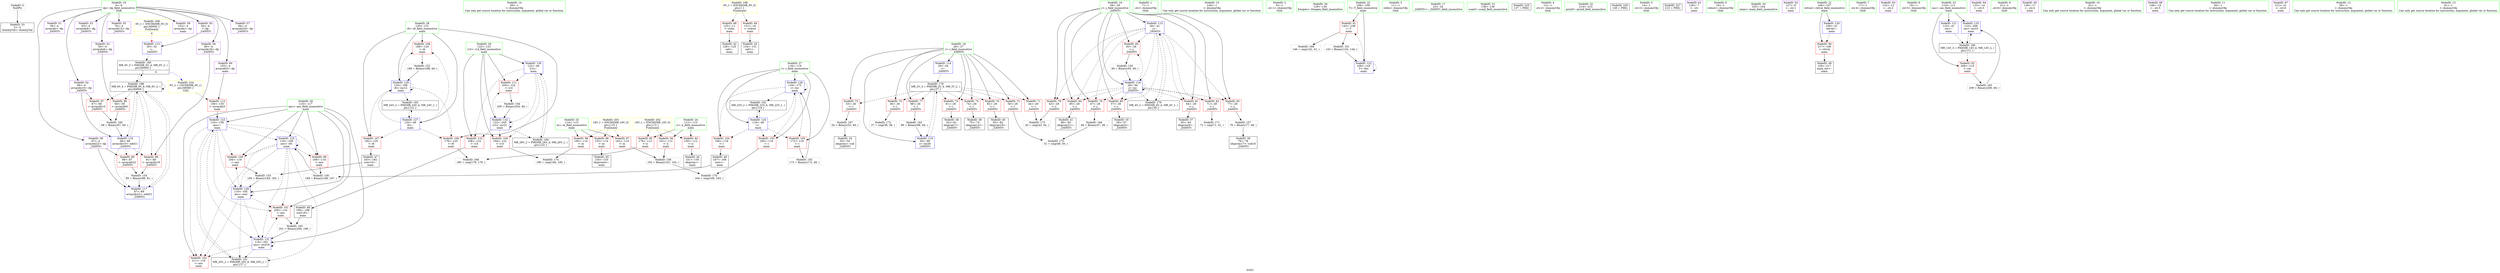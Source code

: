 digraph "SVFG" {
	label="SVFG";

	Node0x56336a6a22f0 [shape=record,color=grey,label="{NodeID: 0\nNullPtr}"];
	Node0x56336a6a22f0 -> Node0x56336a6bba60[style=solid];
	Node0x56336a6cd000 [shape=record,color=black,label="{NodeID: 180\nMR_6V_3 = PHI(MR_6V_4, MR_6V_2, )\npts\{60000 \}\n|{|<s1>4}}"];
	Node0x56336a6cd000 -> Node0x56336a6cf800[style=dashed];
	Node0x56336a6cd000:s1 -> Node0x56336a6d61d0[style=dashed,color=blue];
	Node0x56336a6bc760 [shape=record,color=red,label="{NodeID: 97\n162\<--114\n\<--m\nmain\n}"];
	Node0x56336a6bc760 -> Node0x56336a6c4380[style=solid];
	Node0x56336a6ba430 [shape=record,color=green,label="{NodeID: 14\n49\<--1\n\<--dummyObj\nCan only get source location for instruction, argument, global var or function.}"];
	Node0x56336a6c0bc0 [shape=record,color=black,label="{NodeID: 194\nMR_26V_2 = PHI(MR_26V_4, MR_26V_1, )\npts\{123 \}\n}"];
	Node0x56336a6c0bc0 -> Node0x56336a6c2970[style=dashed];
	Node0x56336a6bd2c0 [shape=record,color=red,label="{NodeID: 111\n204\<--122\n\<--i14\nmain\n}"];
	Node0x56336a6bd2c0 -> Node0x56336a6c4c80[style=solid];
	Node0x56336a6bb650 [shape=record,color=green,label="{NodeID: 28\n120\<--121\ni6\<--i6_field_insensitive\nmain\n}"];
	Node0x56336a6bb650 -> Node0x56336a6bceb0[style=solid];
	Node0x56336a6bb650 -> Node0x56336a6bcf80[style=solid];
	Node0x56336a6bb650 -> Node0x56336a6bd050[style=solid];
	Node0x56336a6bb650 -> Node0x56336a6c2700[style=solid];
	Node0x56336a6bb650 -> Node0x56336a6c28a0[style=solid];
	Node0x56336a6d48e0 [shape=record,color=yellow,style=double,label="{NodeID: 208\n6V_1 = ENCHI(MR_6V_0)\npts\{60000 \}\nFun[main]|{<s0>4}}"];
	Node0x56336a6d48e0:s0 -> Node0x56336a6bd460[style=dashed,color=red];
	Node0x56336a6c2560 [shape=record,color=blue,label="{NodeID: 125\n116\<--169\nans\<--div\nmain\n}"];
	Node0x56336a6c2560 -> Node0x56336a6bc900[style=dashed];
	Node0x56336a6c2560 -> Node0x56336a6bc9d0[style=dashed];
	Node0x56336a6c2560 -> Node0x56336a6bcaa0[style=dashed];
	Node0x56336a6c2560 -> Node0x56336a6bcb70[style=dashed];
	Node0x56336a6c2560 -> Node0x56336a6c2560[style=dashed];
	Node0x56336a6c2560 -> Node0x56336a6c27d0[style=dashed];
	Node0x56336a6c2560 -> Node0x56336a6c2a40[style=dashed];
	Node0x56336a6c2560 -> Node0x56336a6d0700[style=dashed];
	Node0x56336a6bc1b0 [shape=record,color=black,label="{NodeID: 42\n128\<--125\ncall\<--\nmain\n}"];
	Node0x56336a6bdd30 [shape=record,color=purple,label="{NodeID: 56\n80\<--4\narrayidx18\<--dp\n_Z4INITv\n}"];
	Node0x56336a6bdd30 -> Node0x56336a6bf730[style=solid];
	Node0x56336a6c3c00 [shape=record,color=grey,label="{NodeID: 153\n185 = Binary(184, 183, )\n}"];
	Node0x56336a6c3c00 -> Node0x56336a6c27d0[style=solid];
	Node0x56336a6be890 [shape=record,color=red,label="{NodeID: 70\n36\<--26\n\<--i\n_Z4INITv\n}"];
	Node0x56336a6be890 -> Node0x56336a6c5880[style=solid];
	Node0x56336a6c5100 [shape=record,color=grey,label="{NodeID: 167\n54 = Binary(53, 49, )\n}"];
	Node0x56336a6c5100 -> Node0x56336a6bbb30[style=solid];
	Node0x56336a6bf3f0 [shape=record,color=red,label="{NodeID: 84\n85\<--28\n\<--j\n_Z4INITv\n}"];
	Node0x56336a6bf3f0 -> Node0x56336a6bc0e0[style=solid];
	Node0x56336a6a17d0 [shape=record,color=green,label="{NodeID: 1\n7\<--1\n.str\<--dummyObj\nGlob }"];
	Node0x56336a6bc830 [shape=record,color=red,label="{NodeID: 98\n195\<--114\n\<--m\nmain\n}"];
	Node0x56336a6bc830 -> Node0x56336a6c5b80[style=solid];
	Node0x56336a6ba500 [shape=record,color=green,label="{NodeID: 15\n144\<--1\n\<--dummyObj\nCan only get source location for instruction, argument, global var or function.}"];
	Node0x56336a6bd390 [shape=record,color=red,label="{NodeID: 112\n156\<--155\n\<--arrayidx5\nmain\n}"];
	Node0x56336a6bd390 -> Node0x56336a6c23c0[style=solid];
	Node0x56336a6bb720 [shape=record,color=green,label="{NodeID: 29\n122\<--123\ni14\<--i14_field_insensitive\nmain\n}"];
	Node0x56336a6bb720 -> Node0x56336a6bd120[style=solid];
	Node0x56336a6bb720 -> Node0x56336a6bd1f0[style=solid];
	Node0x56336a6bb720 -> Node0x56336a6bd2c0[style=solid];
	Node0x56336a6bb720 -> Node0x56336a6c2970[style=solid];
	Node0x56336a6bb720 -> Node0x56336a6c2b10[style=solid];
	Node0x56336a6c2630 [shape=record,color=blue,label="{NodeID: 126\n118\<--173\ni\<--inc\nmain\n}"];
	Node0x56336a6c2630 -> Node0x56336a6bcc40[style=dashed];
	Node0x56336a6c2630 -> Node0x56336a6bcd10[style=dashed];
	Node0x56336a6c2630 -> Node0x56336a6bcde0[style=dashed];
	Node0x56336a6c2630 -> Node0x56336a6c2630[style=dashed];
	Node0x56336a6c2630 -> Node0x56336a6c01c0[style=dashed];
	Node0x56336a6bc280 [shape=record,color=black,label="{NodeID: 43\n134\<--131\ncall1\<--\nmain\n}"];
	Node0x56336a6bde00 [shape=record,color=purple,label="{NodeID: 57\n84\<--4\narrayidx20\<--dp\n_Z4INITv\n}"];
	Node0x56336a6c3d80 [shape=record,color=grey,label="{NodeID: 154\n89 = Binary(88, 81, )\n}"];
	Node0x56336a6c3d80 -> Node0x56336a6c1ee0[style=solid];
	Node0x56336a6be960 [shape=record,color=red,label="{NodeID: 71\n44\<--26\n\<--i\n_Z4INITv\n}"];
	Node0x56336a6be960 -> Node0x56336a6c5a00[style=solid];
	Node0x56336a6c5280 [shape=record,color=grey,label="{NodeID: 168\n180 = cmp(178, 179, )\n}"];
	Node0x56336a6bf4c0 [shape=record,color=red,label="{NodeID: 85\n93\<--28\n\<--j\n_Z4INITv\n}"];
	Node0x56336a6bf4c0 -> Node0x56336a6c4500[style=solid];
	Node0x56336a6a1380 [shape=record,color=green,label="{NodeID: 2\n9\<--1\n.str.1\<--dummyObj\nGlob }"];
	Node0x56336a6bc900 [shape=record,color=red,label="{NodeID: 99\n168\<--116\n\<--ans\nmain\n}"];
	Node0x56336a6bc900 -> Node0x56336a6c4080[style=solid];
	Node0x56336a6bad50 [shape=record,color=green,label="{NodeID: 16\n4\<--6\ndp\<--dp_field_insensitive\nGlob }"];
	Node0x56336a6bad50 -> Node0x56336a6bd850[style=solid];
	Node0x56336a6bad50 -> Node0x56336a6bd920[style=solid];
	Node0x56336a6bad50 -> Node0x56336a6bd9f0[style=solid];
	Node0x56336a6bad50 -> Node0x56336a6bdac0[style=solid];
	Node0x56336a6bad50 -> Node0x56336a6bdb90[style=solid];
	Node0x56336a6bad50 -> Node0x56336a6bdc60[style=solid];
	Node0x56336a6bad50 -> Node0x56336a6bdd30[style=solid];
	Node0x56336a6bad50 -> Node0x56336a6bde00[style=solid];
	Node0x56336a6bad50 -> Node0x56336a6bded0[style=solid];
	Node0x56336a6bad50 -> Node0x56336a6bdfa0[style=solid];
	Node0x56336a6bad50 -> Node0x56336a6be070[style=solid];
	Node0x56336a6bd460 [shape=record,color=blue,label="{NodeID: 113\n30\<--32\n\<--\n_Z4INITv\n}"];
	Node0x56336a6bd460 -> Node0x56336a6cd000[style=dashed];
	Node0x56336a6bb7f0 [shape=record,color=green,label="{NodeID: 30\n129\<--130\nfreopen\<--freopen_field_insensitive\n}"];
	Node0x56336a6c2700 [shape=record,color=blue,label="{NodeID: 127\n120\<--49\ni6\<--\nmain\n}"];
	Node0x56336a6c2700 -> Node0x56336a6bceb0[style=dashed];
	Node0x56336a6c2700 -> Node0x56336a6bcf80[style=dashed];
	Node0x56336a6c2700 -> Node0x56336a6bd050[style=dashed];
	Node0x56336a6c2700 -> Node0x56336a6c28a0[style=dashed];
	Node0x56336a6c2700 -> Node0x56336a6c06c0[style=dashed];
	Node0x56336a6bc350 [shape=record,color=black,label="{NodeID: 44\n151\<--150\nidxprom\<--\nmain\n}"];
	Node0x56336a6d61d0 [shape=record,color=yellow,style=double,label="{NodeID: 224\n6V_2 = CSCHI(MR_6V_1)\npts\{60000 \}\nCS[]}"];
	Node0x56336a6d61d0 -> Node0x56336a6bd390[style=dashed];
	Node0x56336a6bded0 [shape=record,color=purple,label="{NodeID: 58\n87\<--4\narrayidx22\<--dp\n_Z4INITv\n}"];
	Node0x56336a6bded0 -> Node0x56336a6bf800[style=solid];
	Node0x56336a6bded0 -> Node0x56336a6c1ee0[style=solid];
	Node0x56336a6c3f00 [shape=record,color=grey,label="{NodeID: 155\n173 = Binary(172, 49, )\n}"];
	Node0x56336a6c3f00 -> Node0x56336a6c2630[style=solid];
	Node0x56336a6bea30 [shape=record,color=red,label="{NodeID: 72\n50\<--26\n\<--i\n_Z4INITv\n}"];
	Node0x56336a6bea30 -> Node0x56336a6c5d00[style=solid];
	Node0x56336a6c5400 [shape=record,color=grey,label="{NodeID: 169\n146 = cmp(142, 41, )\n}"];
	Node0x56336a6bf590 [shape=record,color=red,label="{NodeID: 86\n60\<--59\n\<--arrayidx6\n_Z4INITv\n}"];
	Node0x56336a6bf590 -> Node0x56336a6c4680[style=solid];
	Node0x56336a6b3de0 [shape=record,color=green,label="{NodeID: 3\n11\<--1\nstdin\<--dummyObj\nGlob }"];
	Node0x56336a6bc9d0 [shape=record,color=red,label="{NodeID: 100\n184\<--116\n\<--ans\nmain\n}"];
	Node0x56336a6bc9d0 -> Node0x56336a6c3c00[style=solid];
	Node0x56336a6bade0 [shape=record,color=green,label="{NodeID: 17\n23\<--24\n_Z4INITv\<--_Z4INITv_field_insensitive\n}"];
	Node0x56336a6bd530 [shape=record,color=blue,label="{NodeID: 114\n26\<--34\ni\<--\n_Z4INITv\n}"];
	Node0x56336a6bd530 -> Node0x56336a6cc600[style=dashed];
	Node0x56336a6bb8c0 [shape=record,color=green,label="{NodeID: 31\n138\<--139\nscanf\<--scanf_field_insensitive\n}"];
	Node0x56336a6c27d0 [shape=record,color=blue,label="{NodeID: 128\n116\<--185\nans\<--mul\nmain\n}"];
	Node0x56336a6c27d0 -> Node0x56336a6bc9d0[style=dashed];
	Node0x56336a6c27d0 -> Node0x56336a6bcaa0[style=dashed];
	Node0x56336a6c27d0 -> Node0x56336a6bcb70[style=dashed];
	Node0x56336a6c27d0 -> Node0x56336a6c27d0[style=dashed];
	Node0x56336a6c27d0 -> Node0x56336a6c2a40[style=dashed];
	Node0x56336a6c27d0 -> Node0x56336a6d0700[style=dashed];
	Node0x56336a6bc420 [shape=record,color=black,label="{NodeID: 45\n154\<--153\nidxprom4\<--\nmain\n}"];
	Node0x56336a4b2080 [shape=record,color=black,label="{NodeID: 225\n137 = PHI()\n}"];
	Node0x56336a6bdfa0 [shape=record,color=purple,label="{NodeID: 59\n152\<--4\narrayidx\<--dp\nmain\n}"];
	Node0x56336a6c4080 [shape=record,color=grey,label="{NodeID: 156\n169 = Binary(168, 167, )\n}"];
	Node0x56336a6c4080 -> Node0x56336a6c2560[style=solid];
	Node0x56336a6beb00 [shape=record,color=red,label="{NodeID: 73\n53\<--26\n\<--i\n_Z4INITv\n}"];
	Node0x56336a6beb00 -> Node0x56336a6c5100[style=solid];
	Node0x56336a6c5580 [shape=record,color=grey,label="{NodeID: 170\n164 = cmp(160, 163, )\n}"];
	Node0x56336a6bf660 [shape=record,color=red,label="{NodeID: 87\n67\<--66\n\<--arrayidx10\n_Z4INITv\n}"];
	Node0x56336a6bf660 -> Node0x56336a6c4680[style=solid];
	Node0x56336a6a1150 [shape=record,color=green,label="{NodeID: 4\n12\<--1\n.str.2\<--dummyObj\nGlob }"];
	Node0x56336a6bcaa0 [shape=record,color=red,label="{NodeID: 101\n200\<--116\n\<--ans\nmain\n}"];
	Node0x56336a6bcaa0 -> Node0x56336a6c4e00[style=solid];
	Node0x56336a6bae70 [shape=record,color=green,label="{NodeID: 18\n26\<--27\ni\<--i_field_insensitive\n_Z4INITv\n}"];
	Node0x56336a6bae70 -> Node0x56336a6be890[style=solid];
	Node0x56336a6bae70 -> Node0x56336a6be960[style=solid];
	Node0x56336a6bae70 -> Node0x56336a6bea30[style=solid];
	Node0x56336a6bae70 -> Node0x56336a6beb00[style=solid];
	Node0x56336a6bae70 -> Node0x56336a6bebd0[style=solid];
	Node0x56336a6bae70 -> Node0x56336a6beca0[style=solid];
	Node0x56336a6bae70 -> Node0x56336a6bed70[style=solid];
	Node0x56336a6bae70 -> Node0x56336a6bee40[style=solid];
	Node0x56336a6bae70 -> Node0x56336a6bd530[style=solid];
	Node0x56336a6bae70 -> Node0x56336a6c2080[style=solid];
	Node0x56336a6d37e0 [shape=record,color=yellow,style=double,label="{NodeID: 198\n8V_1 = ENCHI(MR_8V_0)\npts\{1 \}\nFun[main]}"];
	Node0x56336a6d37e0 -> Node0x56336a6be6f0[style=dashed];
	Node0x56336a6d37e0 -> Node0x56336a6be7c0[style=dashed];
	Node0x56336a6bd600 [shape=record,color=blue,label="{NodeID: 115\n28\<--41\nj\<--\n_Z4INITv\n}"];
	Node0x56336a6bd600 -> Node0x56336a6bef10[style=dashed];
	Node0x56336a6bd600 -> Node0x56336a6befe0[style=dashed];
	Node0x56336a6bd600 -> Node0x56336a6bf0b0[style=dashed];
	Node0x56336a6bd600 -> Node0x56336a6bf180[style=dashed];
	Node0x56336a6bd600 -> Node0x56336a6bf250[style=dashed];
	Node0x56336a6bd600 -> Node0x56336a6bf320[style=dashed];
	Node0x56336a6bd600 -> Node0x56336a6bf3f0[style=dashed];
	Node0x56336a6bd600 -> Node0x56336a6bf4c0[style=dashed];
	Node0x56336a6bd600 -> Node0x56336a6c1fb0[style=dashed];
	Node0x56336a6bd600 -> Node0x56336a6ccb00[style=dashed];
	Node0x56336a6bb990 [shape=record,color=green,label="{NodeID: 32\n214\<--215\nprintf\<--printf_field_insensitive\n}"];
	Node0x56336a6c28a0 [shape=record,color=blue,label="{NodeID: 129\n120\<--189\ni6\<--inc12\nmain\n}"];
	Node0x56336a6c28a0 -> Node0x56336a6bceb0[style=dashed];
	Node0x56336a6c28a0 -> Node0x56336a6bcf80[style=dashed];
	Node0x56336a6c28a0 -> Node0x56336a6bd050[style=dashed];
	Node0x56336a6c28a0 -> Node0x56336a6c28a0[style=dashed];
	Node0x56336a6c28a0 -> Node0x56336a6c06c0[style=dashed];
	Node0x56336a6bc4f0 [shape=record,color=black,label="{NodeID: 46\n167\<--166\nconv\<--\nmain\n}"];
	Node0x56336a6bc4f0 -> Node0x56336a6c4080[style=solid];
	Node0x56336a6def30 [shape=record,color=black,label="{NodeID: 226\n149 = PHI()\n}"];
	Node0x56336a6be070 [shape=record,color=purple,label="{NodeID: 60\n155\<--4\narrayidx5\<--dp\nmain\n}"];
	Node0x56336a6be070 -> Node0x56336a6bd390[style=solid];
	Node0x56336a6c4200 [shape=record,color=grey,label="{NodeID: 157\n78 = Binary(77, 49, )\n}"];
	Node0x56336a6c4200 -> Node0x56336a6bbf40[style=solid];
	Node0x56336a6bebd0 [shape=record,color=red,label="{NodeID: 74\n61\<--26\n\<--i\n_Z4INITv\n}"];
	Node0x56336a6bebd0 -> Node0x56336a6bbcd0[style=solid];
	Node0x56336a6c5700 [shape=record,color=grey,label="{NodeID: 171\n72 = cmp(71, 41, )\n}"];
	Node0x56336a6bf730 [shape=record,color=red,label="{NodeID: 88\n81\<--80\n\<--arrayidx18\n_Z4INITv\n}"];
	Node0x56336a6bf730 -> Node0x56336a6c3d80[style=solid];
	Node0x56336a6a25c0 [shape=record,color=green,label="{NodeID: 5\n14\<--1\n.str.3\<--dummyObj\nGlob }"];
	Node0x56336a6bcb70 [shape=record,color=red,label="{NodeID: 102\n211\<--116\n\<--ans\nmain\n}"];
	Node0x56336a6baf00 [shape=record,color=green,label="{NodeID: 19\n28\<--29\nj\<--j_field_insensitive\n_Z4INITv\n}"];
	Node0x56336a6baf00 -> Node0x56336a6bef10[style=solid];
	Node0x56336a6baf00 -> Node0x56336a6befe0[style=solid];
	Node0x56336a6baf00 -> Node0x56336a6bf0b0[style=solid];
	Node0x56336a6baf00 -> Node0x56336a6bf180[style=solid];
	Node0x56336a6baf00 -> Node0x56336a6bf250[style=solid];
	Node0x56336a6baf00 -> Node0x56336a6bf320[style=solid];
	Node0x56336a6baf00 -> Node0x56336a6bf3f0[style=solid];
	Node0x56336a6baf00 -> Node0x56336a6bf4c0[style=solid];
	Node0x56336a6baf00 -> Node0x56336a6bd600[style=solid];
	Node0x56336a6baf00 -> Node0x56336a6c1fb0[style=solid];
	Node0x56336a6c1e10 [shape=record,color=blue,label="{NodeID: 116\n66\<--68\narrayidx10\<--add11\n_Z4INITv\n}"];
	Node0x56336a6c1e10 -> Node0x56336a6bf730[style=dashed];
	Node0x56336a6c1e10 -> Node0x56336a6bf800[style=dashed];
	Node0x56336a6c1e10 -> Node0x56336a6c1ee0[style=dashed];
	Node0x56336a6c1e10 -> Node0x56336a6cf800[style=dashed];
	Node0x56336a6bba60 [shape=record,color=black,label="{NodeID: 33\n2\<--3\ndummyVal\<--dummyVal\n}"];
	Node0x56336a6c2970 [shape=record,color=blue,label="{NodeID: 130\n122\<--49\ni14\<--\nmain\n}"];
	Node0x56336a6c2970 -> Node0x56336a6bd120[style=dashed];
	Node0x56336a6c2970 -> Node0x56336a6bd1f0[style=dashed];
	Node0x56336a6c2970 -> Node0x56336a6bd2c0[style=dashed];
	Node0x56336a6c2970 -> Node0x56336a6c2b10[style=dashed];
	Node0x56336a6c2970 -> Node0x56336a6c0bc0[style=dashed];
	Node0x56336a6bc5c0 [shape=record,color=black,label="{NodeID: 47\n183\<--182\nconv10\<--\nmain\n}"];
	Node0x56336a6bc5c0 -> Node0x56336a6c3c00[style=solid];
	Node0x56336a6df030 [shape=record,color=black,label="{NodeID: 227\n213 = PHI()\n}"];
	Node0x56336a6be140 [shape=record,color=purple,label="{NodeID: 61\n126\<--7\n\<--.str\nmain\n}"];
	Node0x56336a6c4380 [shape=record,color=grey,label="{NodeID: 158\n163 = Binary(161, 162, )\n}"];
	Node0x56336a6c4380 -> Node0x56336a6c5580[style=solid];
	Node0x56336a6beca0 [shape=record,color=red,label="{NodeID: 75\n74\<--26\n\<--i\n_Z4INITv\n}"];
	Node0x56336a6beca0 -> Node0x56336a6bbe70[style=solid];
	Node0x56336a6c5880 [shape=record,color=grey,label="{NodeID: 172\n37 = cmp(36, 38, )\n}"];
	Node0x56336a6bf800 [shape=record,color=red,label="{NodeID: 89\n88\<--87\n\<--arrayidx22\n_Z4INITv\n}"];
	Node0x56336a6bf800 -> Node0x56336a6c3d80[style=solid];
	Node0x56336a6a2650 [shape=record,color=green,label="{NodeID: 6\n16\<--1\nstdout\<--dummyObj\nGlob }"];
	Node0x56336a6bcc40 [shape=record,color=red,label="{NodeID: 103\n160\<--118\n\<--i\nmain\n}"];
	Node0x56336a6bcc40 -> Node0x56336a6c5580[style=solid];
	Node0x56336a6bafd0 [shape=record,color=green,label="{NodeID: 20\n103\<--104\nmain\<--main_field_insensitive\n}"];
	Node0x56336a6c1ee0 [shape=record,color=blue,label="{NodeID: 117\n87\<--89\narrayidx22\<--add23\n_Z4INITv\n}"];
	Node0x56336a6c1ee0 -> Node0x56336a6cf800[style=dashed];
	Node0x56336a6bbb30 [shape=record,color=black,label="{NodeID: 34\n55\<--54\nidxprom\<--sub\n_Z4INITv\n}"];
	Node0x56336a6c2a40 [shape=record,color=blue,label="{NodeID: 131\n116\<--201\nans\<--mul19\nmain\n}"];
	Node0x56336a6c2a40 -> Node0x56336a6bcaa0[style=dashed];
	Node0x56336a6c2a40 -> Node0x56336a6bcb70[style=dashed];
	Node0x56336a6c2a40 -> Node0x56336a6c2a40[style=dashed];
	Node0x56336a6c2a40 -> Node0x56336a6d0700[style=dashed];
	Node0x56336a6bd6b0 [shape=record,color=black,label="{NodeID: 48\n199\<--198\nconv18\<--\nmain\n}"];
	Node0x56336a6bd6b0 -> Node0x56336a6c4e00[style=solid];
	Node0x56336a6be210 [shape=record,color=purple,label="{NodeID: 62\n127\<--9\n\<--.str.1\nmain\n}"];
	Node0x56336a6c4500 [shape=record,color=grey,label="{NodeID: 159\n94 = Binary(93, 49, )\n}"];
	Node0x56336a6c4500 -> Node0x56336a6c1fb0[style=solid];
	Node0x56336a6bed70 [shape=record,color=red,label="{NodeID: 76\n82\<--26\n\<--i\n_Z4INITv\n}"];
	Node0x56336a6bed70 -> Node0x56336a6bc010[style=solid];
	Node0x56336a6c5a00 [shape=record,color=grey,label="{NodeID: 173\n45 = cmp(43, 44, )\n}"];
	Node0x56336a6bf8d0 [shape=record,color=red,label="{NodeID: 90\n217\<--106\n\<--retval\nmain\n}"];
	Node0x56336a6bf8d0 -> Node0x56336a6bd780[style=solid];
	Node0x56336a6a1650 [shape=record,color=green,label="{NodeID: 7\n17\<--1\n.str.4\<--dummyObj\nGlob }"];
	Node0x56336a6bcd10 [shape=record,color=red,label="{NodeID: 104\n166\<--118\n\<--i\nmain\n}"];
	Node0x56336a6bcd10 -> Node0x56336a6bc4f0[style=solid];
	Node0x56336a6bb0a0 [shape=record,color=green,label="{NodeID: 21\n106\<--107\nretval\<--retval_field_insensitive\nmain\n}"];
	Node0x56336a6bb0a0 -> Node0x56336a6bf8d0[style=solid];
	Node0x56336a6bb0a0 -> Node0x56336a6c2150[style=solid];
	Node0x56336a6c1fb0 [shape=record,color=blue,label="{NodeID: 118\n28\<--94\nj\<--inc\n_Z4INITv\n}"];
	Node0x56336a6c1fb0 -> Node0x56336a6bef10[style=dashed];
	Node0x56336a6c1fb0 -> Node0x56336a6befe0[style=dashed];
	Node0x56336a6c1fb0 -> Node0x56336a6bf0b0[style=dashed];
	Node0x56336a6c1fb0 -> Node0x56336a6bf180[style=dashed];
	Node0x56336a6c1fb0 -> Node0x56336a6bf250[style=dashed];
	Node0x56336a6c1fb0 -> Node0x56336a6bf320[style=dashed];
	Node0x56336a6c1fb0 -> Node0x56336a6bf3f0[style=dashed];
	Node0x56336a6c1fb0 -> Node0x56336a6bf4c0[style=dashed];
	Node0x56336a6c1fb0 -> Node0x56336a6c1fb0[style=dashed];
	Node0x56336a6c1fb0 -> Node0x56336a6ccb00[style=dashed];
	Node0x56336a6bbc00 [shape=record,color=black,label="{NodeID: 35\n58\<--57\nidxprom5\<--\n_Z4INITv\n}"];
	Node0x56336a6c2b10 [shape=record,color=blue,label="{NodeID: 132\n122\<--205\ni14\<--inc21\nmain\n}"];
	Node0x56336a6c2b10 -> Node0x56336a6bd120[style=dashed];
	Node0x56336a6c2b10 -> Node0x56336a6bd1f0[style=dashed];
	Node0x56336a6c2b10 -> Node0x56336a6bd2c0[style=dashed];
	Node0x56336a6c2b10 -> Node0x56336a6c2b10[style=dashed];
	Node0x56336a6c2b10 -> Node0x56336a6c0bc0[style=dashed];
	Node0x56336a6bd780 [shape=record,color=black,label="{NodeID: 49\n105\<--217\nmain_ret\<--\nmain\n}"];
	Node0x56336a6be2e0 [shape=record,color=purple,label="{NodeID: 63\n132\<--12\n\<--.str.2\nmain\n}"];
	Node0x56336a6c4680 [shape=record,color=grey,label="{NodeID: 160\n68 = Binary(67, 60, )\n}"];
	Node0x56336a6c4680 -> Node0x56336a6c1e10[style=solid];
	Node0x56336a6bee40 [shape=record,color=red,label="{NodeID: 77\n98\<--26\n\<--i\n_Z4INITv\n}"];
	Node0x56336a6bee40 -> Node0x56336a6c4980[style=solid];
	Node0x56336a6c5b80 [shape=record,color=grey,label="{NodeID: 174\n196 = cmp(194, 195, )\n}"];
	Node0x56336a6bf9a0 [shape=record,color=red,label="{NodeID: 91\n142\<--108\n\<--T\nmain\n}"];
	Node0x56336a6bf9a0 -> Node0x56336a6c4800[style=solid];
	Node0x56336a6bf9a0 -> Node0x56336a6c5400[style=solid];
	Node0x56336a6a16e0 [shape=record,color=green,label="{NodeID: 8\n19\<--1\n.str.5\<--dummyObj\nGlob }"];
	Node0x56336a6cf800 [shape=record,color=black,label="{NodeID: 188\nMR_6V_4 = PHI(MR_6V_8, MR_6V_3, )\npts\{60000 \}\n}"];
	Node0x56336a6cf800 -> Node0x56336a6bf590[style=dashed];
	Node0x56336a6cf800 -> Node0x56336a6bf660[style=dashed];
	Node0x56336a6cf800 -> Node0x56336a6bf730[style=dashed];
	Node0x56336a6cf800 -> Node0x56336a6bf800[style=dashed];
	Node0x56336a6cf800 -> Node0x56336a6c1e10[style=dashed];
	Node0x56336a6cf800 -> Node0x56336a6c1ee0[style=dashed];
	Node0x56336a6cf800 -> Node0x56336a6cd000[style=dashed];
	Node0x56336a6cf800 -> Node0x56336a6cf800[style=dashed];
	Node0x56336a6bcde0 [shape=record,color=red,label="{NodeID: 105\n172\<--118\n\<--i\nmain\n}"];
	Node0x56336a6bcde0 -> Node0x56336a6c3f00[style=solid];
	Node0x56336a6bb170 [shape=record,color=green,label="{NodeID: 22\n108\<--109\nT\<--T_field_insensitive\nmain\n}"];
	Node0x56336a6bb170 -> Node0x56336a6bf9a0[style=solid];
	Node0x56336a6bb170 -> Node0x56336a6c22f0[style=solid];
	Node0x56336a6d3b90 [shape=record,color=yellow,style=double,label="{NodeID: 202\n16V_1 = ENCHI(MR_16V_0)\npts\{113 \}\nFun[main]}"];
	Node0x56336a6d3b90 -> Node0x56336a6bfb40[style=dashed];
	Node0x56336a6d3b90 -> Node0x56336a6bfc10[style=dashed];
	Node0x56336a6d3b90 -> Node0x56336a6bfce0[style=dashed];
	Node0x56336a6c2080 [shape=record,color=blue,label="{NodeID: 119\n26\<--99\ni\<--inc26\n_Z4INITv\n}"];
	Node0x56336a6c2080 -> Node0x56336a6cc600[style=dashed];
	Node0x56336a6bbcd0 [shape=record,color=black,label="{NodeID: 36\n62\<--61\nidxprom7\<--\n_Z4INITv\n}"];
	Node0x56336a6c2be0 [shape=record,color=blue,label="{NodeID: 133\n110\<--209\ncas\<--inc23\nmain\n}"];
	Node0x56336a6c2be0 -> Node0x56336a6d0200[style=dashed];
	Node0x56336a6bd850 [shape=record,color=purple,label="{NodeID: 50\n30\<--4\n\<--dp\n_Z4INITv\n}"];
	Node0x56336a6bd850 -> Node0x56336a6bd460[style=solid];
	Node0x56336a6be3b0 [shape=record,color=purple,label="{NodeID: 64\n133\<--14\n\<--.str.3\nmain\n}"];
	Node0x56336a6c4800 [shape=record,color=grey,label="{NodeID: 161\n143 = Binary(142, 144, )\n}"];
	Node0x56336a6c4800 -> Node0x56336a6c22f0[style=solid];
	Node0x56336a6bef10 [shape=record,color=red,label="{NodeID: 78\n43\<--28\n\<--j\n_Z4INITv\n}"];
	Node0x56336a6bef10 -> Node0x56336a6c5a00[style=solid];
	Node0x56336a6c5d00 [shape=record,color=grey,label="{NodeID: 175\n51 = cmp(48, 50, )\n}"];
	Node0x56336a6bfa70 [shape=record,color=red,label="{NodeID: 92\n208\<--110\n\<--cas\nmain\n}"];
	Node0x56336a6bfa70 -> Node0x56336a6c4b00[style=solid];
	Node0x56336a6b4ff0 [shape=record,color=green,label="{NodeID: 9\n21\<--1\n.str.6\<--dummyObj\nGlob }"];
	Node0x56336a6bceb0 [shape=record,color=red,label="{NodeID: 106\n178\<--120\n\<--i6\nmain\n}"];
	Node0x56336a6bceb0 -> Node0x56336a6c5280[style=solid];
	Node0x56336a6bb240 [shape=record,color=green,label="{NodeID: 23\n110\<--111\ncas\<--cas_field_insensitive\nmain\n}"];
	Node0x56336a6bb240 -> Node0x56336a6bfa70[style=solid];
	Node0x56336a6bb240 -> Node0x56336a6c2220[style=solid];
	Node0x56336a6bb240 -> Node0x56336a6c2be0[style=solid];
	Node0x56336a6d4480 [shape=record,color=yellow,style=double,label="{NodeID: 203\n18V_1 = ENCHI(MR_18V_0)\npts\{115 \}\nFun[main]}"];
	Node0x56336a6d4480 -> Node0x56336a6bc690[style=dashed];
	Node0x56336a6d4480 -> Node0x56336a6bc760[style=dashed];
	Node0x56336a6d4480 -> Node0x56336a6bc830[style=dashed];
	Node0x56336a6c2150 [shape=record,color=blue,label="{NodeID: 120\n106\<--41\nretval\<--\nmain\n}"];
	Node0x56336a6c2150 -> Node0x56336a6bf8d0[style=dashed];
	Node0x56336a6bbda0 [shape=record,color=black,label="{NodeID: 37\n65\<--64\nidxprom9\<--\n_Z4INITv\n}"];
	Node0x56336a6bd920 [shape=record,color=purple,label="{NodeID: 51\n56\<--4\narrayidx\<--dp\n_Z4INITv\n}"];
	Node0x56336a6be480 [shape=record,color=purple,label="{NodeID: 65\n136\<--17\n\<--.str.4\nmain\n}"];
	Node0x56336a6c4980 [shape=record,color=grey,label="{NodeID: 162\n99 = Binary(98, 49, )\n}"];
	Node0x56336a6c4980 -> Node0x56336a6c2080[style=solid];
	Node0x56336a6befe0 [shape=record,color=red,label="{NodeID: 79\n47\<--28\n\<--j\n_Z4INITv\n}"];
	Node0x56336a6befe0 -> Node0x56336a6c4f80[style=solid];
	Node0x56336a6bfb40 [shape=record,color=red,label="{NodeID: 93\n150\<--112\n\<--n\nmain\n}"];
	Node0x56336a6bfb40 -> Node0x56336a6bc350[style=solid];
	Node0x56336a6ba020 [shape=record,color=green,label="{NodeID: 10\n32\<--1\n\<--dummyObj\nCan only get source location for instruction, argument, global var or function.}"];
	Node0x56336a6d0200 [shape=record,color=black,label="{NodeID: 190\nMR_14V_3 = PHI(MR_14V_4, MR_14V_2, )\npts\{111 \}\n}"];
	Node0x56336a6d0200 -> Node0x56336a6bfa70[style=dashed];
	Node0x56336a6d0200 -> Node0x56336a6c2be0[style=dashed];
	Node0x56336a6bcf80 [shape=record,color=red,label="{NodeID: 107\n182\<--120\n\<--i6\nmain\n}"];
	Node0x56336a6bcf80 -> Node0x56336a6bc5c0[style=solid];
	Node0x56336a6bb310 [shape=record,color=green,label="{NodeID: 24\n112\<--113\nn\<--n_field_insensitive\nmain\n}"];
	Node0x56336a6bb310 -> Node0x56336a6bfb40[style=solid];
	Node0x56336a6bb310 -> Node0x56336a6bfc10[style=solid];
	Node0x56336a6bb310 -> Node0x56336a6bfce0[style=solid];
	Node0x56336a6c2220 [shape=record,color=blue,label="{NodeID: 121\n110\<--41\ncas\<--\nmain\n}"];
	Node0x56336a6c2220 -> Node0x56336a6d0200[style=dashed];
	Node0x56336a6bbe70 [shape=record,color=black,label="{NodeID: 38\n75\<--74\nidxprom14\<--\n_Z4INITv\n}"];
	Node0x56336a6bd9f0 [shape=record,color=purple,label="{NodeID: 52\n59\<--4\narrayidx6\<--dp\n_Z4INITv\n}"];
	Node0x56336a6bd9f0 -> Node0x56336a6bf590[style=solid];
	Node0x56336a6be550 [shape=record,color=purple,label="{NodeID: 66\n148\<--19\n\<--.str.5\nmain\n}"];
	Node0x56336a6c4b00 [shape=record,color=grey,label="{NodeID: 163\n209 = Binary(208, 49, )\n}"];
	Node0x56336a6c4b00 -> Node0x56336a6c2be0[style=solid];
	Node0x56336a6bf0b0 [shape=record,color=red,label="{NodeID: 80\n57\<--28\n\<--j\n_Z4INITv\n}"];
	Node0x56336a6bf0b0 -> Node0x56336a6bbc00[style=solid];
	Node0x56336a6bfc10 [shape=record,color=red,label="{NodeID: 94\n161\<--112\n\<--n\nmain\n}"];
	Node0x56336a6bfc10 -> Node0x56336a6c4380[style=solid];
	Node0x56336a6a2380 [shape=record,color=green,label="{NodeID: 11\n34\<--1\n\<--dummyObj\nCan only get source location for instruction, argument, global var or function.}"];
	Node0x56336a6d0700 [shape=record,color=black,label="{NodeID: 191\nMR_20V_2 = PHI(MR_20V_8, MR_20V_1, )\npts\{117 \}\n}"];
	Node0x56336a6d0700 -> Node0x56336a6c23c0[style=dashed];
	Node0x56336a6bd050 [shape=record,color=red,label="{NodeID: 108\n188\<--120\n\<--i6\nmain\n}"];
	Node0x56336a6bd050 -> Node0x56336a6c3a80[style=solid];
	Node0x56336a6bb3e0 [shape=record,color=green,label="{NodeID: 25\n114\<--115\nm\<--m_field_insensitive\nmain\n}"];
	Node0x56336a6bb3e0 -> Node0x56336a6bc690[style=solid];
	Node0x56336a6bb3e0 -> Node0x56336a6bc760[style=solid];
	Node0x56336a6bb3e0 -> Node0x56336a6bc830[style=solid];
	Node0x56336a6c22f0 [shape=record,color=blue,label="{NodeID: 122\n108\<--143\nT\<--dec\nmain\n}"];
	Node0x56336a6c22f0 -> Node0x56336a6bf9a0[style=dashed];
	Node0x56336a6c22f0 -> Node0x56336a6c22f0[style=dashed];
	Node0x56336a6bbf40 [shape=record,color=black,label="{NodeID: 39\n79\<--78\nidxprom17\<--sub16\n_Z4INITv\n}"];
	Node0x56336a6bdac0 [shape=record,color=purple,label="{NodeID: 53\n63\<--4\narrayidx8\<--dp\n_Z4INITv\n}"];
	Node0x56336a6be620 [shape=record,color=purple,label="{NodeID: 67\n212\<--21\n\<--.str.6\nmain\n}"];
	Node0x56336a6c4c80 [shape=record,color=grey,label="{NodeID: 164\n205 = Binary(204, 49, )\n}"];
	Node0x56336a6c4c80 -> Node0x56336a6c2b10[style=solid];
	Node0x56336a6bf180 [shape=record,color=red,label="{NodeID: 81\n64\<--28\n\<--j\n_Z4INITv\n}"];
	Node0x56336a6bf180 -> Node0x56336a6bbda0[style=solid];
	Node0x56336a6cc600 [shape=record,color=black,label="{NodeID: 178\nMR_2V_3 = PHI(MR_2V_4, MR_2V_2, )\npts\{27 \}\n}"];
	Node0x56336a6cc600 -> Node0x56336a6be890[style=dashed];
	Node0x56336a6cc600 -> Node0x56336a6be960[style=dashed];
	Node0x56336a6cc600 -> Node0x56336a6bea30[style=dashed];
	Node0x56336a6cc600 -> Node0x56336a6beb00[style=dashed];
	Node0x56336a6cc600 -> Node0x56336a6bebd0[style=dashed];
	Node0x56336a6cc600 -> Node0x56336a6beca0[style=dashed];
	Node0x56336a6cc600 -> Node0x56336a6bed70[style=dashed];
	Node0x56336a6cc600 -> Node0x56336a6bee40[style=dashed];
	Node0x56336a6cc600 -> Node0x56336a6c2080[style=dashed];
	Node0x56336a6bfce0 [shape=record,color=red,label="{NodeID: 95\n179\<--112\n\<--n\nmain\n}"];
	Node0x56336a6bfce0 -> Node0x56336a6c5280[style=solid];
	Node0x56336a6a2450 [shape=record,color=green,label="{NodeID: 12\n38\<--1\n\<--dummyObj\nCan only get source location for instruction, argument, global var or function.}"];
	Node0x56336a6c01c0 [shape=record,color=black,label="{NodeID: 192\nMR_22V_2 = PHI(MR_22V_4, MR_22V_1, )\npts\{119 \}\n}"];
	Node0x56336a6c01c0 -> Node0x56336a6c2490[style=dashed];
	Node0x56336a6bd120 [shape=record,color=red,label="{NodeID: 109\n194\<--122\n\<--i14\nmain\n}"];
	Node0x56336a6bd120 -> Node0x56336a6c5b80[style=solid];
	Node0x56336a6bb4b0 [shape=record,color=green,label="{NodeID: 26\n116\<--117\nans\<--ans_field_insensitive\nmain\n}"];
	Node0x56336a6bb4b0 -> Node0x56336a6bc900[style=solid];
	Node0x56336a6bb4b0 -> Node0x56336a6bc9d0[style=solid];
	Node0x56336a6bb4b0 -> Node0x56336a6bcaa0[style=solid];
	Node0x56336a6bb4b0 -> Node0x56336a6bcb70[style=solid];
	Node0x56336a6bb4b0 -> Node0x56336a6c23c0[style=solid];
	Node0x56336a6bb4b0 -> Node0x56336a6c2560[style=solid];
	Node0x56336a6bb4b0 -> Node0x56336a6c27d0[style=solid];
	Node0x56336a6bb4b0 -> Node0x56336a6c2a40[style=solid];
	Node0x56336a6c23c0 [shape=record,color=blue,label="{NodeID: 123\n116\<--156\nans\<--\nmain\n}"];
	Node0x56336a6c23c0 -> Node0x56336a6bc900[style=dashed];
	Node0x56336a6c23c0 -> Node0x56336a6bc9d0[style=dashed];
	Node0x56336a6c23c0 -> Node0x56336a6bcaa0[style=dashed];
	Node0x56336a6c23c0 -> Node0x56336a6bcb70[style=dashed];
	Node0x56336a6c23c0 -> Node0x56336a6c2560[style=dashed];
	Node0x56336a6c23c0 -> Node0x56336a6c27d0[style=dashed];
	Node0x56336a6c23c0 -> Node0x56336a6c2a40[style=dashed];
	Node0x56336a6c23c0 -> Node0x56336a6d0700[style=dashed];
	Node0x56336a6bc010 [shape=record,color=black,label="{NodeID: 40\n83\<--82\nidxprom19\<--\n_Z4INITv\n}"];
	Node0x56336a6bdb90 [shape=record,color=purple,label="{NodeID: 54\n66\<--4\narrayidx10\<--dp\n_Z4INITv\n}"];
	Node0x56336a6bdb90 -> Node0x56336a6bf660[style=solid];
	Node0x56336a6bdb90 -> Node0x56336a6c1e10[style=solid];
	Node0x56336a6be6f0 [shape=record,color=red,label="{NodeID: 68\n125\<--11\n\<--stdin\nmain\n}"];
	Node0x56336a6be6f0 -> Node0x56336a6bc1b0[style=solid];
	Node0x56336a6c4e00 [shape=record,color=grey,label="{NodeID: 165\n201 = Binary(200, 199, )\n}"];
	Node0x56336a6c4e00 -> Node0x56336a6c2a40[style=solid];
	Node0x56336a6bf250 [shape=record,color=red,label="{NodeID: 82\n71\<--28\n\<--j\n_Z4INITv\n}"];
	Node0x56336a6bf250 -> Node0x56336a6c5700[style=solid];
	Node0x56336a6ccb00 [shape=record,color=black,label="{NodeID: 179\nMR_4V_2 = PHI(MR_4V_4, MR_4V_1, )\npts\{29 \}\n}"];
	Node0x56336a6ccb00 -> Node0x56336a6bd600[style=dashed];
	Node0x56336a6bc690 [shape=record,color=red,label="{NodeID: 96\n153\<--114\n\<--m\nmain\n}"];
	Node0x56336a6bc690 -> Node0x56336a6bc420[style=solid];
	Node0x56336a6ba360 [shape=record,color=green,label="{NodeID: 13\n41\<--1\n\<--dummyObj\nCan only get source location for instruction, argument, global var or function.}"];
	Node0x56336a6c06c0 [shape=record,color=black,label="{NodeID: 193\nMR_24V_2 = PHI(MR_24V_4, MR_24V_1, )\npts\{121 \}\n}"];
	Node0x56336a6c06c0 -> Node0x56336a6c2700[style=dashed];
	Node0x56336a6bd1f0 [shape=record,color=red,label="{NodeID: 110\n198\<--122\n\<--i14\nmain\n}"];
	Node0x56336a6bd1f0 -> Node0x56336a6bd6b0[style=solid];
	Node0x56336a6bb580 [shape=record,color=green,label="{NodeID: 27\n118\<--119\ni\<--i_field_insensitive\nmain\n}"];
	Node0x56336a6bb580 -> Node0x56336a6bcc40[style=solid];
	Node0x56336a6bb580 -> Node0x56336a6bcd10[style=solid];
	Node0x56336a6bb580 -> Node0x56336a6bcde0[style=solid];
	Node0x56336a6bb580 -> Node0x56336a6c2490[style=solid];
	Node0x56336a6bb580 -> Node0x56336a6c2630[style=solid];
	Node0x56336a6c2490 [shape=record,color=blue,label="{NodeID: 124\n118\<--49\ni\<--\nmain\n}"];
	Node0x56336a6c2490 -> Node0x56336a6bcc40[style=dashed];
	Node0x56336a6c2490 -> Node0x56336a6bcd10[style=dashed];
	Node0x56336a6c2490 -> Node0x56336a6bcde0[style=dashed];
	Node0x56336a6c2490 -> Node0x56336a6c2630[style=dashed];
	Node0x56336a6c2490 -> Node0x56336a6c01c0[style=dashed];
	Node0x56336a6bc0e0 [shape=record,color=black,label="{NodeID: 41\n86\<--85\nidxprom21\<--\n_Z4INITv\n}"];
	Node0x56336a6bdc60 [shape=record,color=purple,label="{NodeID: 55\n76\<--4\narrayidx15\<--dp\n_Z4INITv\n}"];
	Node0x56336a6c3a80 [shape=record,color=grey,label="{NodeID: 152\n189 = Binary(188, 49, )\n}"];
	Node0x56336a6c3a80 -> Node0x56336a6c28a0[style=solid];
	Node0x56336a6be7c0 [shape=record,color=red,label="{NodeID: 69\n131\<--16\n\<--stdout\nmain\n}"];
	Node0x56336a6be7c0 -> Node0x56336a6bc280[style=solid];
	Node0x56336a6c4f80 [shape=record,color=grey,label="{NodeID: 166\n48 = Binary(47, 49, )\n}"];
	Node0x56336a6c4f80 -> Node0x56336a6c5d00[style=solid];
	Node0x56336a6bf320 [shape=record,color=red,label="{NodeID: 83\n77\<--28\n\<--j\n_Z4INITv\n}"];
	Node0x56336a6bf320 -> Node0x56336a6c4200[style=solid];
}
